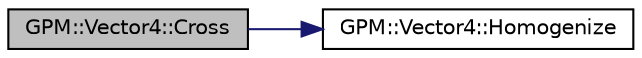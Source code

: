 digraph "GPM::Vector4::Cross"
{
 // INTERACTIVE_SVG=YES
 // LATEX_PDF_SIZE
  edge [fontname="Helvetica",fontsize="10",labelfontname="Helvetica",labelfontsize="10"];
  node [fontname="Helvetica",fontsize="10",shape=record];
  rankdir="LR";
  Node99 [label="GPM::Vector4::Cross",height=0.2,width=0.4,color="black", fillcolor="grey75", style="filled", fontcolor="black",tooltip="Calculate the cross product with other vector."];
  Node99 -> Node100 [color="midnightblue",fontsize="10",style="solid",fontname="Helvetica"];
  Node100 [label="GPM::Vector4::Homogenize",height=0.2,width=0.4,color="black", fillcolor="white", style="filled",URL="$struct_g_p_m_1_1_vector4.html#a314de04937269efa8179b1c8043ea3f4",tooltip="Homogenize the vector."];
}
